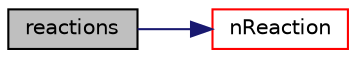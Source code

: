 digraph "reactions"
{
  bgcolor="transparent";
  edge [fontname="Helvetica",fontsize="10",labelfontname="Helvetica",labelfontsize="10"];
  node [fontname="Helvetica",fontsize="10",shape=record];
  rankdir="LR";
  Node1 [label="reactions",height=0.2,width=0.4,color="black", fillcolor="grey75", style="filled", fontcolor="black"];
  Node1 -> Node2 [color="midnightblue",fontsize="10",style="solid",fontname="Helvetica"];
  Node2 [label="nReaction",height=0.2,width=0.4,color="red",URL="$a02448.html#aaeeb03fb0d38d62215ffc01545d7b311",tooltip="The number of reactions. "];
}
